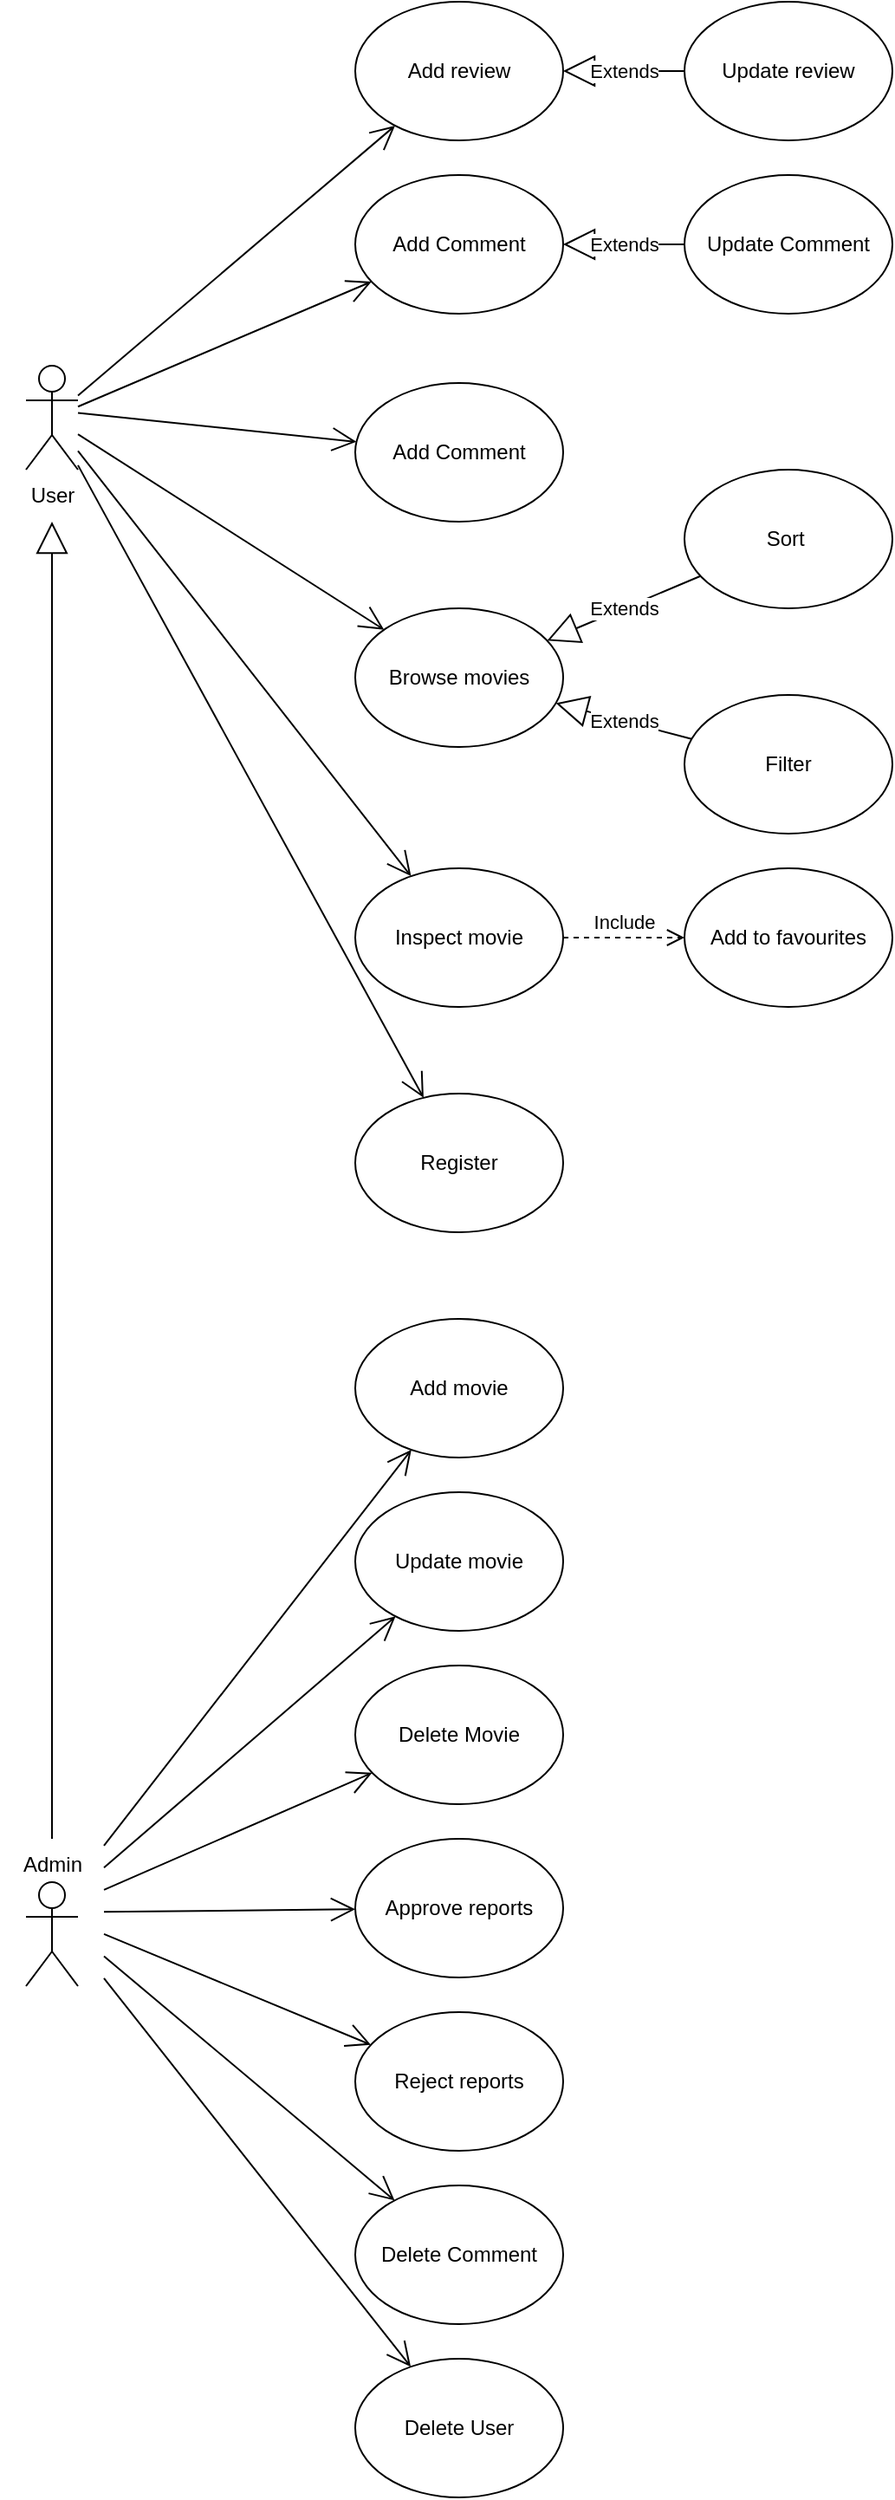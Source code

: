 <mxfile version="24.1.0" type="device">
  <diagram name="Strona-1" id="_7K6d26dBhwJBkeT9oB3">
    <mxGraphModel dx="1969" dy="868" grid="1" gridSize="10" guides="1" tooltips="1" connect="1" arrows="1" fold="1" page="1" pageScale="1" pageWidth="1654" pageHeight="2336" math="0" shadow="0">
      <root>
        <mxCell id="0" />
        <mxCell id="1" parent="0" />
        <mxCell id="IEZtZ2nOHyGMaf9Fokc5-3" value="Add movie" style="ellipse;whiteSpace=wrap;html=1;" parent="1" vertex="1">
          <mxGeometry x="270" y="1120" width="120" height="80" as="geometry" />
        </mxCell>
        <mxCell id="IEZtZ2nOHyGMaf9Fokc5-7" value="Approve reports" style="ellipse;whiteSpace=wrap;html=1;" parent="1" vertex="1">
          <mxGeometry x="270" y="1420" width="120" height="80" as="geometry" />
        </mxCell>
        <mxCell id="IEZtZ2nOHyGMaf9Fokc5-8" value="Reject reports" style="ellipse;whiteSpace=wrap;html=1;" parent="1" vertex="1">
          <mxGeometry x="270" y="1520" width="120" height="80" as="geometry" />
        </mxCell>
        <mxCell id="IEZtZ2nOHyGMaf9Fokc5-9" value="Delete User" style="ellipse;whiteSpace=wrap;html=1;" parent="1" vertex="1">
          <mxGeometry x="270" y="1720" width="120" height="80" as="geometry" />
        </mxCell>
        <mxCell id="IEZtZ2nOHyGMaf9Fokc5-10" value="Add review" style="ellipse;whiteSpace=wrap;html=1;" parent="1" vertex="1">
          <mxGeometry x="270" y="360" width="120" height="80" as="geometry" />
        </mxCell>
        <mxCell id="IEZtZ2nOHyGMaf9Fokc5-11" value="Update review" style="ellipse;whiteSpace=wrap;html=1;" parent="1" vertex="1">
          <mxGeometry x="460" y="360" width="120" height="80" as="geometry" />
        </mxCell>
        <mxCell id="IEZtZ2nOHyGMaf9Fokc5-12" value="Delete Movie" style="ellipse;whiteSpace=wrap;html=1;" parent="1" vertex="1">
          <mxGeometry x="270" y="1320" width="120" height="80" as="geometry" />
        </mxCell>
        <mxCell id="IEZtZ2nOHyGMaf9Fokc5-13" value="Update movie" style="ellipse;whiteSpace=wrap;html=1;" parent="1" vertex="1">
          <mxGeometry x="270" y="1220" width="120" height="80" as="geometry" />
        </mxCell>
        <mxCell id="IEZtZ2nOHyGMaf9Fokc5-16" value="Add Comment" style="ellipse;whiteSpace=wrap;html=1;" parent="1" vertex="1">
          <mxGeometry x="270" y="460" width="120" height="80" as="geometry" />
        </mxCell>
        <mxCell id="IEZtZ2nOHyGMaf9Fokc5-17" value="Delete Comment" style="ellipse;whiteSpace=wrap;html=1;" parent="1" vertex="1">
          <mxGeometry x="270" y="1620" width="120" height="80" as="geometry" />
        </mxCell>
        <mxCell id="IEZtZ2nOHyGMaf9Fokc5-18" value="Update Comment" style="ellipse;whiteSpace=wrap;html=1;" parent="1" vertex="1">
          <mxGeometry x="460" y="460" width="120" height="80" as="geometry" />
        </mxCell>
        <mxCell id="IEZtZ2nOHyGMaf9Fokc5-23" value="Register" style="ellipse;whiteSpace=wrap;html=1;" parent="1" vertex="1">
          <mxGeometry x="270" y="990" width="120" height="80" as="geometry" />
        </mxCell>
        <mxCell id="IEZtZ2nOHyGMaf9Fokc5-24" value="Inspect movie" style="ellipse;whiteSpace=wrap;html=1;" parent="1" vertex="1">
          <mxGeometry x="270" y="860" width="120" height="80" as="geometry" />
        </mxCell>
        <mxCell id="NHWFA-hQaNMmm3rJMBV7-3" value="" style="endArrow=block;endSize=16;endFill=0;html=1;rounded=0;" parent="1" source="NHWFA-hQaNMmm3rJMBV7-4" target="NHWFA-hQaNMmm3rJMBV7-25" edge="1">
          <mxGeometry width="160" relative="1" as="geometry">
            <mxPoint x="190" y="1120" as="sourcePoint" />
            <mxPoint x="50" y="1110" as="targetPoint" />
          </mxGeometry>
        </mxCell>
        <mxCell id="NHWFA-hQaNMmm3rJMBV7-5" value="" style="group;movable=1;resizable=1;rotatable=1;deletable=1;editable=1;locked=0;connectable=1;" parent="1" vertex="1" connectable="0">
          <mxGeometry x="65" y="1420" width="60" height="85" as="geometry" />
        </mxCell>
        <mxCell id="IEZtZ2nOHyGMaf9Fokc5-1" value="" style="shape=umlActor;verticalLabelPosition=bottom;verticalAlign=top;html=1;" parent="NHWFA-hQaNMmm3rJMBV7-5" vertex="1">
          <mxGeometry x="15" y="25" width="30" height="60" as="geometry" />
        </mxCell>
        <mxCell id="NHWFA-hQaNMmm3rJMBV7-4" value="Admin" style="text;html=1;align=center;verticalAlign=middle;resizable=0;points=[];autosize=1;strokeColor=none;fillColor=none;" parent="NHWFA-hQaNMmm3rJMBV7-5" vertex="1">
          <mxGeometry width="60" height="30" as="geometry" />
        </mxCell>
        <mxCell id="NHWFA-hQaNMmm3rJMBV7-7" value="Add to favourites" style="ellipse;whiteSpace=wrap;html=1;" parent="1" vertex="1">
          <mxGeometry x="460" y="860" width="120" height="80" as="geometry" />
        </mxCell>
        <mxCell id="NHWFA-hQaNMmm3rJMBV7-9" value="Extends" style="endArrow=block;endSize=16;endFill=0;html=1;rounded=0;" parent="1" source="IEZtZ2nOHyGMaf9Fokc5-11" target="IEZtZ2nOHyGMaf9Fokc5-10" edge="1">
          <mxGeometry width="160" relative="1" as="geometry">
            <mxPoint x="420" y="640" as="sourcePoint" />
            <mxPoint x="580" y="640" as="targetPoint" />
            <Array as="points" />
          </mxGeometry>
        </mxCell>
        <mxCell id="NHWFA-hQaNMmm3rJMBV7-11" value="Extends" style="endArrow=block;endSize=16;endFill=0;html=1;rounded=0;" parent="1" source="IEZtZ2nOHyGMaf9Fokc5-18" target="IEZtZ2nOHyGMaf9Fokc5-16" edge="1">
          <mxGeometry width="160" relative="1" as="geometry">
            <mxPoint x="410" y="580" as="sourcePoint" />
            <mxPoint x="570" y="580" as="targetPoint" />
          </mxGeometry>
        </mxCell>
        <mxCell id="NHWFA-hQaNMmm3rJMBV7-13" value="Include" style="html=1;verticalAlign=bottom;endArrow=open;dashed=1;endSize=8;curved=0;rounded=0;" parent="1" source="IEZtZ2nOHyGMaf9Fokc5-24" target="NHWFA-hQaNMmm3rJMBV7-7" edge="1">
          <mxGeometry relative="1" as="geometry">
            <mxPoint x="480" y="960" as="sourcePoint" />
            <mxPoint x="400" y="960" as="targetPoint" />
          </mxGeometry>
        </mxCell>
        <mxCell id="NHWFA-hQaNMmm3rJMBV7-14" value="" style="endArrow=open;endFill=1;endSize=12;html=1;rounded=0;" parent="1" source="IEZtZ2nOHyGMaf9Fokc5-2" target="IEZtZ2nOHyGMaf9Fokc5-23" edge="1">
          <mxGeometry width="160" relative="1" as="geometry">
            <mxPoint x="80" y="910" as="sourcePoint" />
            <mxPoint x="240" y="910" as="targetPoint" />
          </mxGeometry>
        </mxCell>
        <mxCell id="NHWFA-hQaNMmm3rJMBV7-18" value="" style="endArrow=open;endFill=1;endSize=12;html=1;rounded=0;" parent="1" source="IEZtZ2nOHyGMaf9Fokc5-2" target="IEZtZ2nOHyGMaf9Fokc5-24" edge="1">
          <mxGeometry width="160" relative="1" as="geometry">
            <mxPoint x="240" y="810" as="sourcePoint" />
            <mxPoint x="339" y="986" as="targetPoint" />
          </mxGeometry>
        </mxCell>
        <mxCell id="NHWFA-hQaNMmm3rJMBV7-20" value="" style="endArrow=open;endFill=1;endSize=12;html=1;rounded=0;" parent="1" source="IEZtZ2nOHyGMaf9Fokc5-2" target="IEZtZ2nOHyGMaf9Fokc5-15" edge="1">
          <mxGeometry width="160" relative="1" as="geometry">
            <mxPoint x="420" y="740" as="sourcePoint" />
            <mxPoint x="580" y="740" as="targetPoint" />
          </mxGeometry>
        </mxCell>
        <mxCell id="NHWFA-hQaNMmm3rJMBV7-21" value="" style="endArrow=open;endFill=1;endSize=12;html=1;rounded=0;" parent="1" source="IEZtZ2nOHyGMaf9Fokc5-2" target="IEZtZ2nOHyGMaf9Fokc5-16" edge="1">
          <mxGeometry width="160" relative="1" as="geometry">
            <mxPoint x="420" y="630" as="sourcePoint" />
            <mxPoint x="580" y="630" as="targetPoint" />
          </mxGeometry>
        </mxCell>
        <mxCell id="NHWFA-hQaNMmm3rJMBV7-22" value="" style="endArrow=open;endFill=1;endSize=12;html=1;rounded=0;" parent="1" source="IEZtZ2nOHyGMaf9Fokc5-2" target="IEZtZ2nOHyGMaf9Fokc5-10" edge="1">
          <mxGeometry width="160" relative="1" as="geometry">
            <mxPoint x="420" y="510" as="sourcePoint" />
            <mxPoint x="580" y="510" as="targetPoint" />
          </mxGeometry>
        </mxCell>
        <mxCell id="NHWFA-hQaNMmm3rJMBV7-28" value="" style="group" parent="1" vertex="1" connectable="0">
          <mxGeometry x="70" y="548" width="50" height="112" as="geometry" />
        </mxCell>
        <mxCell id="NHWFA-hQaNMmm3rJMBV7-26" value="" style="group" parent="NHWFA-hQaNMmm3rJMBV7-28" vertex="1" connectable="0">
          <mxGeometry width="50" height="82" as="geometry" />
        </mxCell>
        <mxCell id="IEZtZ2nOHyGMaf9Fokc5-2" value="&lt;div style=&quot;&quot;&gt;&lt;br&gt;&lt;/div&gt;" style="shape=umlActor;verticalLabelPosition=bottom;verticalAlign=top;html=1;align=center;" parent="NHWFA-hQaNMmm3rJMBV7-26" vertex="1">
          <mxGeometry x="10" y="22" width="30" height="60" as="geometry" />
        </mxCell>
        <mxCell id="sk9qJA4813IUEXvf3CSo-2" value="" style="endArrow=open;endFill=1;endSize=12;html=1;rounded=0;" edge="1" parent="NHWFA-hQaNMmm3rJMBV7-26" target="sk9qJA4813IUEXvf3CSo-1">
          <mxGeometry width="160" relative="1" as="geometry">
            <mxPoint x="40" y="49.29" as="sourcePoint" />
            <mxPoint x="160.816" y="62.714" as="targetPoint" />
          </mxGeometry>
        </mxCell>
        <mxCell id="NHWFA-hQaNMmm3rJMBV7-25" value="User" style="text;html=1;align=center;verticalAlign=middle;resizable=0;points=[];autosize=1;strokeColor=none;fillColor=none;" parent="NHWFA-hQaNMmm3rJMBV7-28" vertex="1">
          <mxGeometry y="82" width="50" height="30" as="geometry" />
        </mxCell>
        <mxCell id="NHWFA-hQaNMmm3rJMBV7-29" value="" style="endArrow=open;endFill=1;endSize=12;html=1;rounded=0;" parent="1" source="NHWFA-hQaNMmm3rJMBV7-5" target="IEZtZ2nOHyGMaf9Fokc5-12" edge="1">
          <mxGeometry width="160" relative="1" as="geometry">
            <mxPoint x="180" y="1520" as="sourcePoint" />
            <mxPoint x="490" y="1530" as="targetPoint" />
          </mxGeometry>
        </mxCell>
        <mxCell id="NHWFA-hQaNMmm3rJMBV7-33" value="" style="endArrow=open;endFill=1;endSize=12;html=1;rounded=0;" parent="1" source="NHWFA-hQaNMmm3rJMBV7-5" target="IEZtZ2nOHyGMaf9Fokc5-3" edge="1">
          <mxGeometry width="160" relative="1" as="geometry">
            <mxPoint x="130" y="1374" as="sourcePoint" />
            <mxPoint x="280" y="1371" as="targetPoint" />
          </mxGeometry>
        </mxCell>
        <mxCell id="NHWFA-hQaNMmm3rJMBV7-34" value="" style="endArrow=open;endFill=1;endSize=12;html=1;rounded=0;" parent="1" source="NHWFA-hQaNMmm3rJMBV7-5" target="IEZtZ2nOHyGMaf9Fokc5-13" edge="1">
          <mxGeometry width="160" relative="1" as="geometry">
            <mxPoint x="140" y="1384" as="sourcePoint" />
            <mxPoint x="290" y="1381" as="targetPoint" />
          </mxGeometry>
        </mxCell>
        <mxCell id="NHWFA-hQaNMmm3rJMBV7-35" value="" style="endArrow=open;endFill=1;endSize=12;html=1;rounded=0;" parent="1" source="NHWFA-hQaNMmm3rJMBV7-5" target="IEZtZ2nOHyGMaf9Fokc5-7" edge="1">
          <mxGeometry width="160" relative="1" as="geometry">
            <mxPoint x="150" y="1394" as="sourcePoint" />
            <mxPoint x="300" y="1391" as="targetPoint" />
          </mxGeometry>
        </mxCell>
        <mxCell id="NHWFA-hQaNMmm3rJMBV7-36" value="" style="endArrow=open;endFill=1;endSize=12;html=1;rounded=0;" parent="1" source="NHWFA-hQaNMmm3rJMBV7-5" target="IEZtZ2nOHyGMaf9Fokc5-8" edge="1">
          <mxGeometry width="160" relative="1" as="geometry">
            <mxPoint x="160" y="1404" as="sourcePoint" />
            <mxPoint x="310" y="1401" as="targetPoint" />
          </mxGeometry>
        </mxCell>
        <mxCell id="NHWFA-hQaNMmm3rJMBV7-37" value="" style="endArrow=open;endFill=1;endSize=12;html=1;rounded=0;" parent="1" source="NHWFA-hQaNMmm3rJMBV7-5" target="IEZtZ2nOHyGMaf9Fokc5-17" edge="1">
          <mxGeometry width="160" relative="1" as="geometry">
            <mxPoint x="170" y="1414" as="sourcePoint" />
            <mxPoint x="320" y="1411" as="targetPoint" />
          </mxGeometry>
        </mxCell>
        <mxCell id="NHWFA-hQaNMmm3rJMBV7-38" value="" style="endArrow=open;endFill=1;endSize=12;html=1;rounded=0;" parent="1" source="NHWFA-hQaNMmm3rJMBV7-5" target="IEZtZ2nOHyGMaf9Fokc5-9" edge="1">
          <mxGeometry width="160" relative="1" as="geometry">
            <mxPoint x="180" y="1424" as="sourcePoint" />
            <mxPoint x="330" y="1421" as="targetPoint" />
          </mxGeometry>
        </mxCell>
        <mxCell id="IEZtZ2nOHyGMaf9Fokc5-15" value="Browse movies" style="ellipse;whiteSpace=wrap;html=1;" parent="1" vertex="1">
          <mxGeometry x="270" y="710" width="120" height="80" as="geometry" />
        </mxCell>
        <mxCell id="IEZtZ2nOHyGMaf9Fokc5-19" value="Filter" style="ellipse;whiteSpace=wrap;html=1;" parent="1" vertex="1">
          <mxGeometry x="460" y="760" width="120" height="80" as="geometry" />
        </mxCell>
        <mxCell id="IEZtZ2nOHyGMaf9Fokc5-20" value="Sort&amp;nbsp;" style="ellipse;whiteSpace=wrap;html=1;" parent="1" vertex="1">
          <mxGeometry x="460" y="630" width="120" height="80" as="geometry" />
        </mxCell>
        <mxCell id="NHWFA-hQaNMmm3rJMBV7-1" value="Extends" style="endArrow=block;endSize=16;endFill=0;html=1;rounded=0;" parent="1" source="IEZtZ2nOHyGMaf9Fokc5-20" target="IEZtZ2nOHyGMaf9Fokc5-15" edge="1">
          <mxGeometry width="160" relative="1" as="geometry">
            <mxPoint x="720" y="470" as="sourcePoint" />
            <mxPoint x="880" y="470" as="targetPoint" />
            <Array as="points" />
          </mxGeometry>
        </mxCell>
        <mxCell id="NHWFA-hQaNMmm3rJMBV7-2" value="Extends" style="endArrow=block;endSize=16;endFill=0;html=1;rounded=0;" parent="1" source="IEZtZ2nOHyGMaf9Fokc5-19" target="IEZtZ2nOHyGMaf9Fokc5-15" edge="1">
          <mxGeometry width="160" relative="1" as="geometry">
            <mxPoint x="540" y="690" as="sourcePoint" />
            <mxPoint x="700" y="690" as="targetPoint" />
          </mxGeometry>
        </mxCell>
        <mxCell id="sk9qJA4813IUEXvf3CSo-1" value="Add Comment" style="ellipse;whiteSpace=wrap;html=1;" vertex="1" parent="1">
          <mxGeometry x="270" y="580" width="120" height="80" as="geometry" />
        </mxCell>
      </root>
    </mxGraphModel>
  </diagram>
</mxfile>
